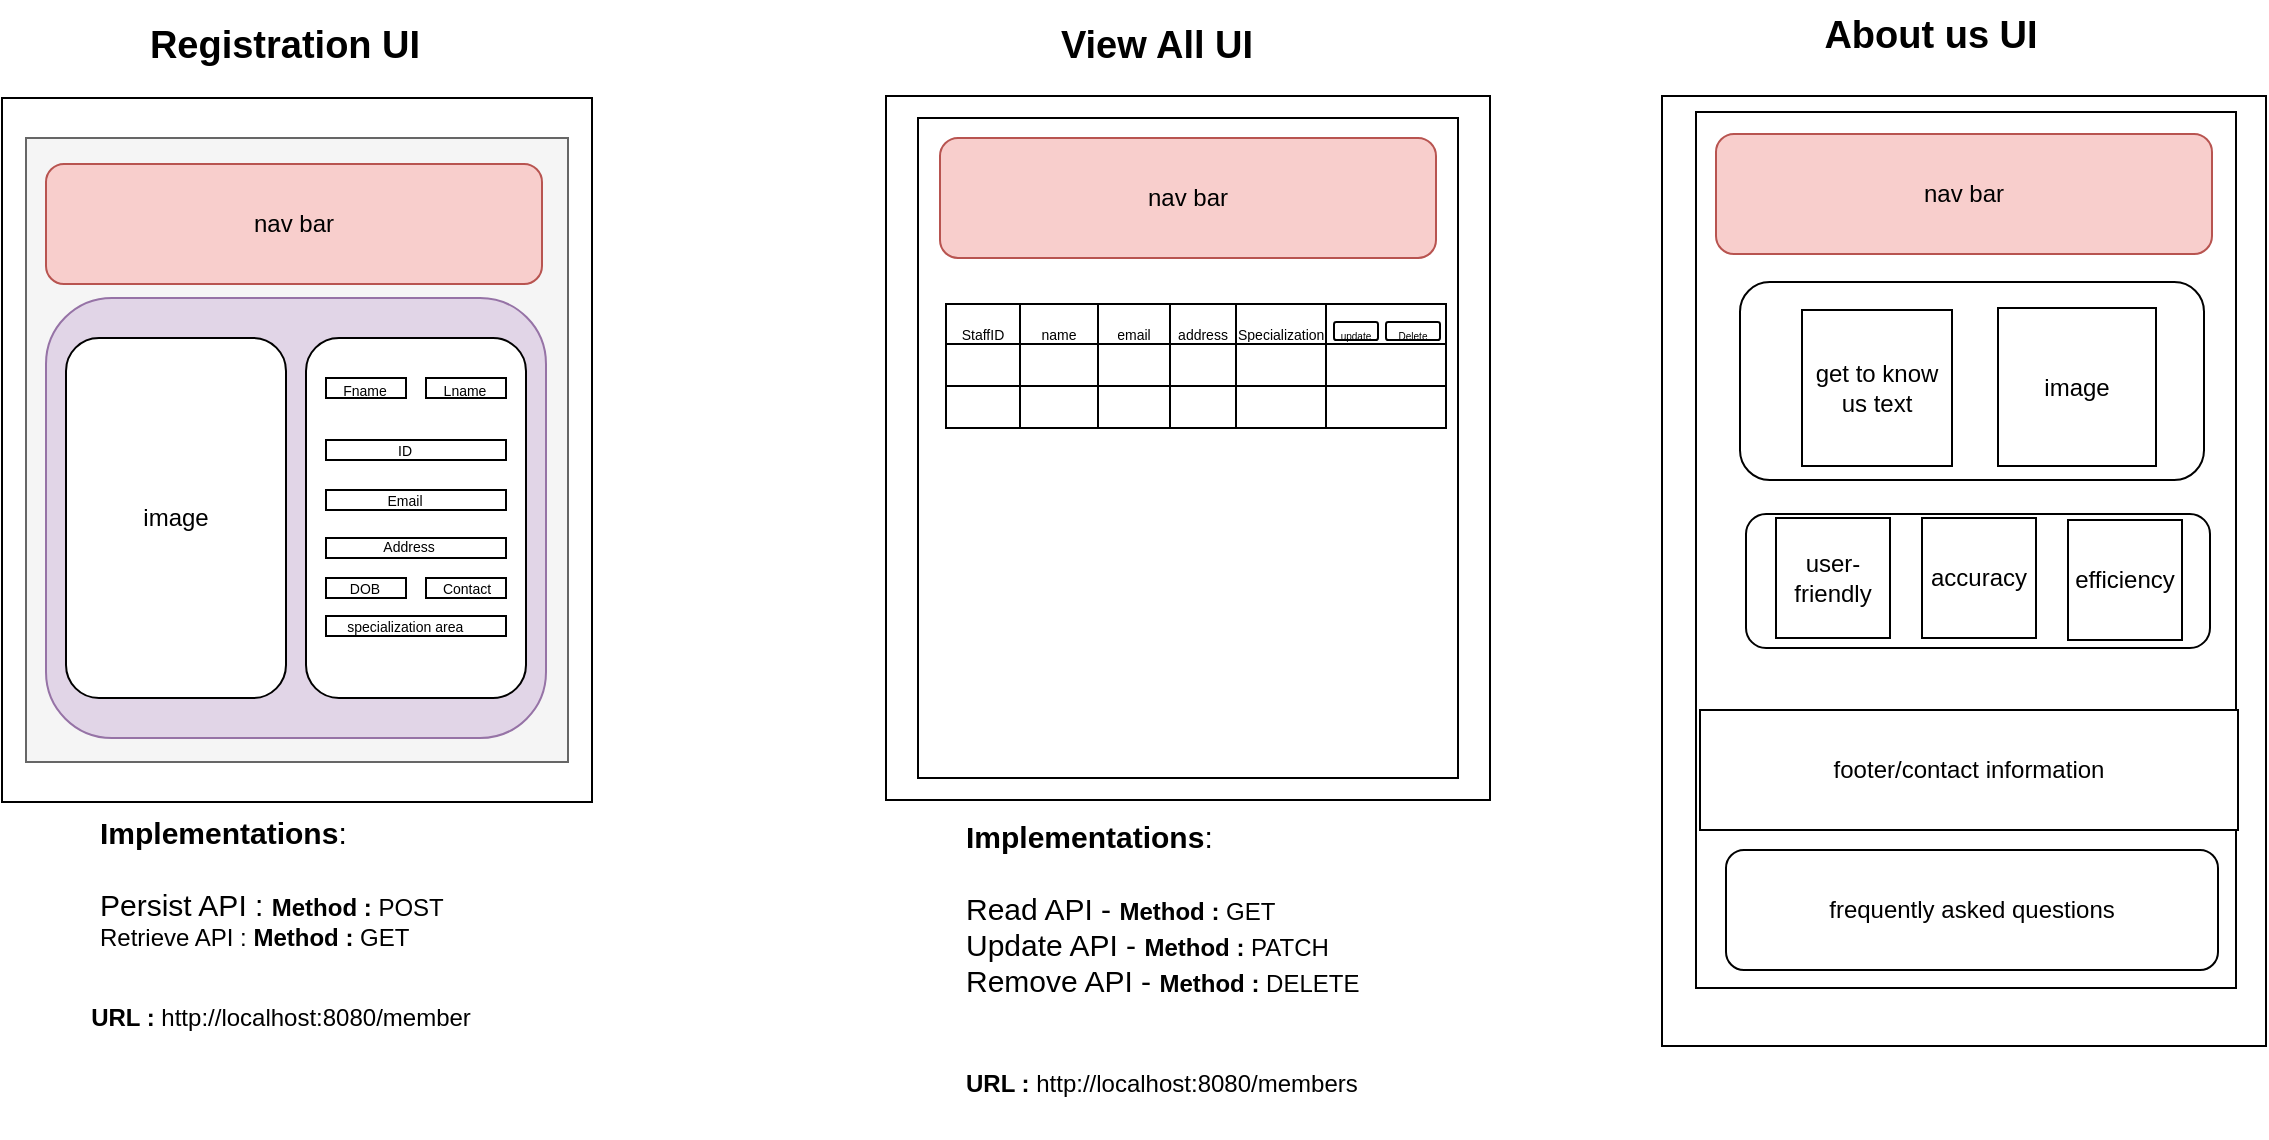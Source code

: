 <mxfile version="24.3.1" type="device" pages="2">
  <diagram name="Frontend" id="FrL2WZIhAZyGRh6hnAoZ">
    <mxGraphModel dx="704" dy="1468" grid="0" gridSize="10" guides="0" tooltips="1" connect="1" arrows="1" fold="1" page="1" pageScale="1" pageWidth="850" pageHeight="1100" math="0" shadow="0">
      <root>
        <mxCell id="0" />
        <mxCell id="1" parent="0" />
        <mxCell id="8v-ClE5Knl3Fp_WVT8D3-2" value="&lt;b&gt;&lt;font style=&quot;font-size: 19px;&quot;&gt;Registration UI&lt;/font&gt;&lt;/b&gt;" style="text;html=1;align=center;verticalAlign=middle;resizable=0;points=[];autosize=1;strokeColor=none;fillColor=none;rounded=0;" parent="1" vertex="1">
          <mxGeometry x="179" y="-616" width="160" height="40" as="geometry" />
        </mxCell>
        <mxCell id="8v-ClE5Knl3Fp_WVT8D3-13" value="" style="rounded=0;whiteSpace=wrap;html=1;" parent="1" vertex="1">
          <mxGeometry x="118" y="-570" width="295" height="352" as="geometry" />
        </mxCell>
        <mxCell id="8v-ClE5Knl3Fp_WVT8D3-15" value="" style="rounded=0;whiteSpace=wrap;html=1;fillColor=#f5f5f5;fontColor=#333333;strokeColor=#666666;" parent="1" vertex="1">
          <mxGeometry x="130" y="-550" width="271" height="312" as="geometry" />
        </mxCell>
        <mxCell id="8v-ClE5Knl3Fp_WVT8D3-16" value="nav bar" style="rounded=1;whiteSpace=wrap;html=1;fillColor=#f8cecc;strokeColor=#b85450;" parent="1" vertex="1">
          <mxGeometry x="140" y="-537" width="248" height="60" as="geometry" />
        </mxCell>
        <mxCell id="8v-ClE5Knl3Fp_WVT8D3-17" value="" style="rounded=1;whiteSpace=wrap;html=1;fillColor=#e1d5e7;strokeColor=#9673a6;" parent="1" vertex="1">
          <mxGeometry x="140" y="-470" width="250" height="220" as="geometry" />
        </mxCell>
        <mxCell id="8v-ClE5Knl3Fp_WVT8D3-18" value="image" style="rounded=1;whiteSpace=wrap;html=1;" parent="1" vertex="1">
          <mxGeometry x="150" y="-450" width="110" height="180" as="geometry" />
        </mxCell>
        <mxCell id="8v-ClE5Knl3Fp_WVT8D3-19" value="" style="rounded=1;whiteSpace=wrap;html=1;" parent="1" vertex="1">
          <mxGeometry x="270" y="-450" width="110" height="180" as="geometry" />
        </mxCell>
        <mxCell id="8v-ClE5Knl3Fp_WVT8D3-20" value="" style="rounded=0;whiteSpace=wrap;html=1;" parent="1" vertex="1">
          <mxGeometry x="280" y="-430" width="40" height="10" as="geometry" />
        </mxCell>
        <mxCell id="8v-ClE5Knl3Fp_WVT8D3-21" value="" style="rounded=0;whiteSpace=wrap;html=1;" parent="1" vertex="1">
          <mxGeometry x="330" y="-430" width="40" height="10" as="geometry" />
        </mxCell>
        <mxCell id="8v-ClE5Knl3Fp_WVT8D3-22" value="" style="rounded=0;whiteSpace=wrap;html=1;" parent="1" vertex="1">
          <mxGeometry x="280" y="-374" width="90" height="10" as="geometry" />
        </mxCell>
        <mxCell id="8v-ClE5Knl3Fp_WVT8D3-24" value="" style="rounded=0;whiteSpace=wrap;html=1;" parent="1" vertex="1">
          <mxGeometry x="280" y="-350" width="90" height="10" as="geometry" />
        </mxCell>
        <mxCell id="8v-ClE5Knl3Fp_WVT8D3-25" value="" style="rounded=0;whiteSpace=wrap;html=1;" parent="1" vertex="1">
          <mxGeometry x="280" y="-330" width="40" height="10" as="geometry" />
        </mxCell>
        <mxCell id="8v-ClE5Knl3Fp_WVT8D3-26" value="" style="rounded=0;whiteSpace=wrap;html=1;" parent="1" vertex="1">
          <mxGeometry x="330" y="-330" width="40" height="10" as="geometry" />
        </mxCell>
        <mxCell id="8v-ClE5Knl3Fp_WVT8D3-27" value="&lt;font style=&quot;font-size: 7px;&quot;&gt;Fname&lt;/font&gt;" style="text;html=1;align=center;verticalAlign=middle;resizable=0;points=[];autosize=1;strokeColor=none;fillColor=none;" parent="1" vertex="1">
          <mxGeometry x="273.5" y="-440" width="50" height="30" as="geometry" />
        </mxCell>
        <mxCell id="8v-ClE5Knl3Fp_WVT8D3-28" value="&lt;font style=&quot;font-size: 7px;&quot;&gt;Lname&lt;/font&gt;" style="text;html=1;align=center;verticalAlign=middle;resizable=0;points=[];autosize=1;strokeColor=none;fillColor=none;" parent="1" vertex="1">
          <mxGeometry x="328.5" y="-440" width="40" height="30" as="geometry" />
        </mxCell>
        <mxCell id="8v-ClE5Knl3Fp_WVT8D3-29" value="&lt;font style=&quot;font-size: 7px;&quot;&gt;Email&lt;/font&gt;" style="text;html=1;align=center;verticalAlign=middle;resizable=0;points=[];autosize=1;strokeColor=none;fillColor=none;" parent="1" vertex="1">
          <mxGeometry x="299" y="-385" width="40" height="30" as="geometry" />
        </mxCell>
        <mxCell id="8v-ClE5Knl3Fp_WVT8D3-32" value="&lt;font style=&quot;font-size: 7px;&quot;&gt;Address&lt;/font&gt;" style="text;html=1;align=center;verticalAlign=middle;resizable=0;points=[];autosize=1;strokeColor=none;fillColor=none;" parent="1" vertex="1">
          <mxGeometry x="296" y="-362" width="50" height="30" as="geometry" />
        </mxCell>
        <mxCell id="8v-ClE5Knl3Fp_WVT8D3-33" value="&lt;font style=&quot;font-size: 7px;&quot;&gt;DOB&lt;/font&gt;" style="text;html=1;align=center;verticalAlign=middle;resizable=0;points=[];autosize=1;strokeColor=none;fillColor=none;" parent="1" vertex="1">
          <mxGeometry x="279" y="-341" width="40" height="30" as="geometry" />
        </mxCell>
        <mxCell id="8v-ClE5Knl3Fp_WVT8D3-34" value="&lt;font style=&quot;font-size: 7px;&quot;&gt;Contact&lt;/font&gt;" style="text;html=1;align=center;verticalAlign=middle;resizable=0;points=[];autosize=1;strokeColor=none;fillColor=none;" parent="1" vertex="1">
          <mxGeometry x="325" y="-341" width="50" height="30" as="geometry" />
        </mxCell>
        <mxCell id="8v-ClE5Knl3Fp_WVT8D3-35" value="" style="rounded=0;whiteSpace=wrap;html=1;" parent="1" vertex="1">
          <mxGeometry x="280" y="-311" width="90" height="10" as="geometry" />
        </mxCell>
        <mxCell id="8v-ClE5Knl3Fp_WVT8D3-36" value="&lt;font style=&quot;font-size: 7px;&quot;&gt;specialization area&amp;nbsp; &amp;nbsp;&amp;nbsp;&lt;/font&gt;" style="text;html=1;align=center;verticalAlign=middle;resizable=0;points=[];autosize=1;strokeColor=none;fillColor=none;" parent="1" vertex="1">
          <mxGeometry x="278" y="-322" width="90" height="30" as="geometry" />
        </mxCell>
        <mxCell id="bdHYUrIuZEVrwVyFrBX1-1" value="&lt;font style=&quot;font-size: 15px;&quot;&gt;&lt;b&gt;Implementations&lt;/b&gt;:&amp;nbsp;&lt;/font&gt;&lt;div&gt;&lt;span style=&quot;font-size: 15px;&quot;&gt;&lt;br&gt;&lt;/span&gt;&lt;div style=&quot;&quot;&gt;&lt;font style=&quot;font-size: 15px;&quot;&gt;Persist API :&amp;nbsp;&lt;/font&gt;&lt;b style=&quot;background-color: initial;&quot;&gt;Method : &lt;/b&gt;&lt;span style=&quot;background-color: initial;&quot;&gt;POST&lt;/span&gt;&lt;/div&gt;&lt;/div&gt;&lt;div style=&quot;&quot;&gt;Retrieve API : &lt;b&gt;Method : &lt;/b&gt;GET&lt;/div&gt;" style="text;html=1;align=left;verticalAlign=middle;resizable=0;points=[];autosize=1;strokeColor=none;fillColor=none;" parent="1" vertex="1">
          <mxGeometry x="165" y="-217" width="190" height="80" as="geometry" />
        </mxCell>
        <mxCell id="bdHYUrIuZEVrwVyFrBX1-2" value="" style="rounded=0;whiteSpace=wrap;html=1;" parent="1" vertex="1">
          <mxGeometry x="280" y="-399" width="90" height="10" as="geometry" />
        </mxCell>
        <mxCell id="bdHYUrIuZEVrwVyFrBX1-3" value="&lt;font style=&quot;font-size: 7px;&quot;&gt;ID&lt;/font&gt;" style="text;html=1;align=center;verticalAlign=middle;resizable=0;points=[];autosize=1;strokeColor=none;fillColor=none;" parent="1" vertex="1">
          <mxGeometry x="304" y="-410" width="30" height="30" as="geometry" />
        </mxCell>
        <mxCell id="bdHYUrIuZEVrwVyFrBX1-4" value="" style="rounded=0;whiteSpace=wrap;html=1;" parent="1" vertex="1">
          <mxGeometry x="560" y="-571" width="302" height="352" as="geometry" />
        </mxCell>
        <mxCell id="bdHYUrIuZEVrwVyFrBX1-5" value="&lt;b&gt;&lt;font style=&quot;font-size: 19px;&quot;&gt;View All UI&lt;/font&gt;&lt;/b&gt;" style="text;html=1;align=center;verticalAlign=middle;resizable=0;points=[];autosize=1;strokeColor=none;fillColor=none;rounded=0;" parent="1" vertex="1">
          <mxGeometry x="635" y="-616" width="120" height="40" as="geometry" />
        </mxCell>
        <mxCell id="bdHYUrIuZEVrwVyFrBX1-8" value="" style="rounded=0;whiteSpace=wrap;html=1;" parent="1" vertex="1">
          <mxGeometry x="576" y="-560" width="270" height="330" as="geometry" />
        </mxCell>
        <mxCell id="bdHYUrIuZEVrwVyFrBX1-6" value="nav bar" style="rounded=1;whiteSpace=wrap;html=1;fillColor=#f8cecc;strokeColor=#b85450;" parent="1" vertex="1">
          <mxGeometry x="587" y="-550" width="248" height="60" as="geometry" />
        </mxCell>
        <mxCell id="bdHYUrIuZEVrwVyFrBX1-26" value="" style="shape=table;startSize=0;container=1;collapsible=0;childLayout=tableLayout;fontSize=16;" parent="1" vertex="1">
          <mxGeometry x="590" y="-467" width="250" height="62" as="geometry" />
        </mxCell>
        <mxCell id="bdHYUrIuZEVrwVyFrBX1-27" value="" style="shape=tableRow;horizontal=0;startSize=0;swimlaneHead=0;swimlaneBody=0;strokeColor=inherit;top=0;left=0;bottom=0;right=0;collapsible=0;dropTarget=0;fillColor=none;points=[[0,0.5],[1,0.5]];portConstraint=eastwest;fontSize=16;" parent="bdHYUrIuZEVrwVyFrBX1-26" vertex="1">
          <mxGeometry width="250" height="20" as="geometry" />
        </mxCell>
        <mxCell id="bdHYUrIuZEVrwVyFrBX1-28" value="&lt;font style=&quot;font-size: 7px;&quot;&gt;StaffID&lt;/font&gt;" style="shape=partialRectangle;html=1;whiteSpace=wrap;connectable=0;strokeColor=inherit;overflow=hidden;fillColor=none;top=0;left=0;bottom=0;right=0;pointerEvents=1;fontSize=16;" parent="bdHYUrIuZEVrwVyFrBX1-27" vertex="1">
          <mxGeometry width="37" height="20" as="geometry">
            <mxRectangle width="37" height="20" as="alternateBounds" />
          </mxGeometry>
        </mxCell>
        <mxCell id="bdHYUrIuZEVrwVyFrBX1-29" value="&lt;font style=&quot;font-size: 7px;&quot;&gt;name&lt;/font&gt;" style="shape=partialRectangle;html=1;whiteSpace=wrap;connectable=0;strokeColor=inherit;overflow=hidden;fillColor=none;top=0;left=0;bottom=0;right=0;pointerEvents=1;fontSize=16;" parent="bdHYUrIuZEVrwVyFrBX1-27" vertex="1">
          <mxGeometry x="37" width="39" height="20" as="geometry">
            <mxRectangle width="39" height="20" as="alternateBounds" />
          </mxGeometry>
        </mxCell>
        <mxCell id="bdHYUrIuZEVrwVyFrBX1-30" value="&lt;font style=&quot;font-size: 7px;&quot;&gt;email&lt;/font&gt;" style="shape=partialRectangle;html=1;whiteSpace=wrap;connectable=0;strokeColor=inherit;overflow=hidden;fillColor=none;top=0;left=0;bottom=0;right=0;pointerEvents=1;fontSize=16;" parent="bdHYUrIuZEVrwVyFrBX1-27" vertex="1">
          <mxGeometry x="76" width="36" height="20" as="geometry">
            <mxRectangle width="36" height="20" as="alternateBounds" />
          </mxGeometry>
        </mxCell>
        <mxCell id="bdHYUrIuZEVrwVyFrBX1-39" value="&lt;font style=&quot;font-size: 7px;&quot;&gt;address&lt;/font&gt;" style="shape=partialRectangle;html=1;whiteSpace=wrap;connectable=0;strokeColor=inherit;overflow=hidden;fillColor=none;top=0;left=0;bottom=0;right=0;pointerEvents=1;fontSize=16;" parent="bdHYUrIuZEVrwVyFrBX1-27" vertex="1">
          <mxGeometry x="112" width="33" height="20" as="geometry">
            <mxRectangle width="33" height="20" as="alternateBounds" />
          </mxGeometry>
        </mxCell>
        <mxCell id="bdHYUrIuZEVrwVyFrBX1-63" value="&lt;font style=&quot;font-size: 7px;&quot;&gt;Specialization area&lt;/font&gt;" style="shape=partialRectangle;html=1;whiteSpace=wrap;connectable=0;strokeColor=inherit;overflow=hidden;fillColor=none;top=0;left=0;bottom=0;right=0;pointerEvents=1;fontSize=16;" parent="bdHYUrIuZEVrwVyFrBX1-27" vertex="1">
          <mxGeometry x="145" width="45" height="20" as="geometry">
            <mxRectangle width="45" height="20" as="alternateBounds" />
          </mxGeometry>
        </mxCell>
        <mxCell id="bdHYUrIuZEVrwVyFrBX1-66" value="" style="shape=partialRectangle;html=1;whiteSpace=wrap;connectable=0;strokeColor=inherit;overflow=hidden;fillColor=none;top=0;left=0;bottom=0;right=0;pointerEvents=1;fontSize=16;" parent="bdHYUrIuZEVrwVyFrBX1-27" vertex="1">
          <mxGeometry x="190" width="60" height="20" as="geometry">
            <mxRectangle width="60" height="20" as="alternateBounds" />
          </mxGeometry>
        </mxCell>
        <mxCell id="bdHYUrIuZEVrwVyFrBX1-31" value="" style="shape=tableRow;horizontal=0;startSize=0;swimlaneHead=0;swimlaneBody=0;strokeColor=inherit;top=0;left=0;bottom=0;right=0;collapsible=0;dropTarget=0;fillColor=none;points=[[0,0.5],[1,0.5]];portConstraint=eastwest;fontSize=16;" parent="bdHYUrIuZEVrwVyFrBX1-26" vertex="1">
          <mxGeometry y="20" width="250" height="21" as="geometry" />
        </mxCell>
        <mxCell id="bdHYUrIuZEVrwVyFrBX1-32" value="" style="shape=partialRectangle;html=1;whiteSpace=wrap;connectable=0;strokeColor=inherit;overflow=hidden;fillColor=none;top=0;left=0;bottom=0;right=0;pointerEvents=1;fontSize=16;" parent="bdHYUrIuZEVrwVyFrBX1-31" vertex="1">
          <mxGeometry width="37" height="21" as="geometry">
            <mxRectangle width="37" height="21" as="alternateBounds" />
          </mxGeometry>
        </mxCell>
        <mxCell id="bdHYUrIuZEVrwVyFrBX1-33" value="" style="shape=partialRectangle;html=1;whiteSpace=wrap;connectable=0;strokeColor=inherit;overflow=hidden;fillColor=none;top=0;left=0;bottom=0;right=0;pointerEvents=1;fontSize=16;" parent="bdHYUrIuZEVrwVyFrBX1-31" vertex="1">
          <mxGeometry x="37" width="39" height="21" as="geometry">
            <mxRectangle width="39" height="21" as="alternateBounds" />
          </mxGeometry>
        </mxCell>
        <mxCell id="bdHYUrIuZEVrwVyFrBX1-34" value="" style="shape=partialRectangle;html=1;whiteSpace=wrap;connectable=0;strokeColor=inherit;overflow=hidden;fillColor=none;top=0;left=0;bottom=0;right=0;pointerEvents=1;fontSize=16;" parent="bdHYUrIuZEVrwVyFrBX1-31" vertex="1">
          <mxGeometry x="76" width="36" height="21" as="geometry">
            <mxRectangle width="36" height="21" as="alternateBounds" />
          </mxGeometry>
        </mxCell>
        <mxCell id="bdHYUrIuZEVrwVyFrBX1-40" style="shape=partialRectangle;html=1;whiteSpace=wrap;connectable=0;strokeColor=inherit;overflow=hidden;fillColor=none;top=0;left=0;bottom=0;right=0;pointerEvents=1;fontSize=16;" parent="bdHYUrIuZEVrwVyFrBX1-31" vertex="1">
          <mxGeometry x="112" width="33" height="21" as="geometry">
            <mxRectangle width="33" height="21" as="alternateBounds" />
          </mxGeometry>
        </mxCell>
        <mxCell id="bdHYUrIuZEVrwVyFrBX1-64" style="shape=partialRectangle;html=1;whiteSpace=wrap;connectable=0;strokeColor=inherit;overflow=hidden;fillColor=none;top=0;left=0;bottom=0;right=0;pointerEvents=1;fontSize=16;" parent="bdHYUrIuZEVrwVyFrBX1-31" vertex="1">
          <mxGeometry x="145" width="45" height="21" as="geometry">
            <mxRectangle width="45" height="21" as="alternateBounds" />
          </mxGeometry>
        </mxCell>
        <mxCell id="bdHYUrIuZEVrwVyFrBX1-67" style="shape=partialRectangle;html=1;whiteSpace=wrap;connectable=0;strokeColor=inherit;overflow=hidden;fillColor=none;top=0;left=0;bottom=0;right=0;pointerEvents=1;fontSize=16;" parent="bdHYUrIuZEVrwVyFrBX1-31" vertex="1">
          <mxGeometry x="190" width="60" height="21" as="geometry">
            <mxRectangle width="60" height="21" as="alternateBounds" />
          </mxGeometry>
        </mxCell>
        <mxCell id="bdHYUrIuZEVrwVyFrBX1-35" value="" style="shape=tableRow;horizontal=0;startSize=0;swimlaneHead=0;swimlaneBody=0;strokeColor=inherit;top=0;left=0;bottom=0;right=0;collapsible=0;dropTarget=0;fillColor=none;points=[[0,0.5],[1,0.5]];portConstraint=eastwest;fontSize=16;" parent="bdHYUrIuZEVrwVyFrBX1-26" vertex="1">
          <mxGeometry y="41" width="250" height="21" as="geometry" />
        </mxCell>
        <mxCell id="bdHYUrIuZEVrwVyFrBX1-36" value="" style="shape=partialRectangle;html=1;whiteSpace=wrap;connectable=0;strokeColor=inherit;overflow=hidden;fillColor=none;top=0;left=0;bottom=0;right=0;pointerEvents=1;fontSize=16;" parent="bdHYUrIuZEVrwVyFrBX1-35" vertex="1">
          <mxGeometry width="37" height="21" as="geometry">
            <mxRectangle width="37" height="21" as="alternateBounds" />
          </mxGeometry>
        </mxCell>
        <mxCell id="bdHYUrIuZEVrwVyFrBX1-37" value="" style="shape=partialRectangle;html=1;whiteSpace=wrap;connectable=0;strokeColor=inherit;overflow=hidden;fillColor=none;top=0;left=0;bottom=0;right=0;pointerEvents=1;fontSize=16;" parent="bdHYUrIuZEVrwVyFrBX1-35" vertex="1">
          <mxGeometry x="37" width="39" height="21" as="geometry">
            <mxRectangle width="39" height="21" as="alternateBounds" />
          </mxGeometry>
        </mxCell>
        <mxCell id="bdHYUrIuZEVrwVyFrBX1-38" value="" style="shape=partialRectangle;html=1;whiteSpace=wrap;connectable=0;strokeColor=inherit;overflow=hidden;fillColor=none;top=0;left=0;bottom=0;right=0;pointerEvents=1;fontSize=16;" parent="bdHYUrIuZEVrwVyFrBX1-35" vertex="1">
          <mxGeometry x="76" width="36" height="21" as="geometry">
            <mxRectangle width="36" height="21" as="alternateBounds" />
          </mxGeometry>
        </mxCell>
        <mxCell id="bdHYUrIuZEVrwVyFrBX1-41" style="shape=partialRectangle;html=1;whiteSpace=wrap;connectable=0;strokeColor=inherit;overflow=hidden;fillColor=none;top=0;left=0;bottom=0;right=0;pointerEvents=1;fontSize=16;" parent="bdHYUrIuZEVrwVyFrBX1-35" vertex="1">
          <mxGeometry x="112" width="33" height="21" as="geometry">
            <mxRectangle width="33" height="21" as="alternateBounds" />
          </mxGeometry>
        </mxCell>
        <mxCell id="bdHYUrIuZEVrwVyFrBX1-65" style="shape=partialRectangle;html=1;whiteSpace=wrap;connectable=0;strokeColor=inherit;overflow=hidden;fillColor=none;top=0;left=0;bottom=0;right=0;pointerEvents=1;fontSize=16;" parent="bdHYUrIuZEVrwVyFrBX1-35" vertex="1">
          <mxGeometry x="145" width="45" height="21" as="geometry">
            <mxRectangle width="45" height="21" as="alternateBounds" />
          </mxGeometry>
        </mxCell>
        <mxCell id="bdHYUrIuZEVrwVyFrBX1-68" style="shape=partialRectangle;html=1;whiteSpace=wrap;connectable=0;strokeColor=inherit;overflow=hidden;fillColor=none;top=0;left=0;bottom=0;right=0;pointerEvents=1;fontSize=16;" parent="bdHYUrIuZEVrwVyFrBX1-35" vertex="1">
          <mxGeometry x="190" width="60" height="21" as="geometry">
            <mxRectangle width="60" height="21" as="alternateBounds" />
          </mxGeometry>
        </mxCell>
        <mxCell id="bdHYUrIuZEVrwVyFrBX1-71" value="&lt;font style=&quot;font-size: 5px;&quot;&gt;update&lt;/font&gt;" style="rounded=1;whiteSpace=wrap;html=1;arcSize=13;" parent="1" vertex="1">
          <mxGeometry x="784" y="-458" width="22" height="9" as="geometry" />
        </mxCell>
        <mxCell id="bdHYUrIuZEVrwVyFrBX1-73" value="&lt;font style=&quot;font-size: 5px;&quot;&gt;Delete&lt;/font&gt;" style="rounded=1;whiteSpace=wrap;html=1;arcSize=13;" parent="1" vertex="1">
          <mxGeometry x="810" y="-458" width="27" height="9" as="geometry" />
        </mxCell>
        <mxCell id="jE6957u_hkNgYwTsnQvW-2" value="&lt;font style=&quot;font-size: 15px;&quot;&gt;&lt;b&gt;Implementations&lt;/b&gt;:&lt;/font&gt;&lt;div&gt;&lt;span style=&quot;font-size: 15px;&quot;&gt;&lt;br&gt;&lt;/span&gt;&lt;div&gt;&lt;font style=&quot;font-size: 15px;&quot;&gt;Read API -&amp;nbsp;&lt;/font&gt;&lt;b style=&quot;background-color: initial;&quot;&gt;Method :&amp;nbsp;&lt;/b&gt;&lt;span style=&quot;background-color: initial;&quot;&gt;GET&lt;/span&gt;&lt;/div&gt;&lt;div&gt;&lt;div&gt;&lt;font style=&quot;font-size: 15px;&quot;&gt;Update API -&amp;nbsp;&lt;/font&gt;&lt;b style=&quot;background-color: initial;&quot;&gt;Method : &lt;/b&gt;&lt;span style=&quot;background-color: initial;&quot;&gt;PATCH&lt;/span&gt;&lt;/div&gt;&lt;div&gt;&lt;font style=&quot;font-size: 15px;&quot;&gt;Remove API -&amp;nbsp;&lt;/font&gt;&lt;b style=&quot;background-color: initial;&quot;&gt;Method : &lt;/b&gt;&lt;span style=&quot;background-color: initial;&quot;&gt;DELETE&lt;/span&gt;&lt;/div&gt;&lt;/div&gt;&lt;/div&gt;" style="text;html=1;align=left;verticalAlign=middle;resizable=0;points=[];autosize=1;strokeColor=none;fillColor=none;" parent="1" vertex="1">
          <mxGeometry x="598" y="-216" width="215" height="102" as="geometry" />
        </mxCell>
        <mxCell id="jE6957u_hkNgYwTsnQvW-3" value="&lt;b&gt;URL : &lt;/b&gt;http://localhost:8080/member&lt;div&gt;&lt;br&gt;&lt;/div&gt;" style="text;html=1;align=center;verticalAlign=middle;resizable=0;points=[];autosize=1;strokeColor=none;fillColor=none;" parent="1" vertex="1">
          <mxGeometry x="153" y="-124" width="208" height="41" as="geometry" />
        </mxCell>
        <mxCell id="jE6957u_hkNgYwTsnQvW-5" value="&lt;b&gt;URL : &lt;/b&gt;http://localhost:8080/members&lt;div&gt;&lt;br&gt;&lt;/div&gt;" style="text;html=1;align=left;verticalAlign=middle;resizable=0;points=[];autosize=1;strokeColor=none;fillColor=none;" parent="1" vertex="1">
          <mxGeometry x="598" y="-91" width="214" height="41" as="geometry" />
        </mxCell>
        <mxCell id="JBYWdAEPongbz9eL50o6-1" value="" style="rounded=0;whiteSpace=wrap;html=1;" vertex="1" parent="1">
          <mxGeometry x="948" y="-571" width="302" height="475" as="geometry" />
        </mxCell>
        <mxCell id="JBYWdAEPongbz9eL50o6-2" value="&lt;b&gt;&lt;font style=&quot;font-size: 19px;&quot;&gt;About us UI&lt;/font&gt;&lt;/b&gt;" style="text;html=1;align=center;verticalAlign=middle;resizable=0;points=[];autosize=1;strokeColor=none;fillColor=none;rounded=0;" vertex="1" parent="1">
          <mxGeometry x="1019" y="-619" width="125" height="35" as="geometry" />
        </mxCell>
        <mxCell id="JBYWdAEPongbz9eL50o6-3" value="" style="rounded=0;whiteSpace=wrap;html=1;" vertex="1" parent="1">
          <mxGeometry x="965" y="-563" width="270" height="438" as="geometry" />
        </mxCell>
        <mxCell id="JBYWdAEPongbz9eL50o6-4" value="nav bar" style="rounded=1;whiteSpace=wrap;html=1;fillColor=#f8cecc;strokeColor=#b85450;" vertex="1" parent="1">
          <mxGeometry x="975" y="-552" width="248" height="60" as="geometry" />
        </mxCell>
        <mxCell id="JBYWdAEPongbz9eL50o6-5" value="" style="rounded=1;whiteSpace=wrap;html=1;" vertex="1" parent="1">
          <mxGeometry x="987" y="-478" width="232" height="99" as="geometry" />
        </mxCell>
        <mxCell id="JBYWdAEPongbz9eL50o6-6" value="image" style="whiteSpace=wrap;html=1;aspect=fixed;" vertex="1" parent="1">
          <mxGeometry x="1116" y="-465" width="79" height="79" as="geometry" />
        </mxCell>
        <mxCell id="JBYWdAEPongbz9eL50o6-7" value="get to know us text" style="rounded=0;whiteSpace=wrap;html=1;" vertex="1" parent="1">
          <mxGeometry x="1018" y="-464" width="75" height="78" as="geometry" />
        </mxCell>
        <mxCell id="JBYWdAEPongbz9eL50o6-8" value="" style="rounded=1;whiteSpace=wrap;html=1;" vertex="1" parent="1">
          <mxGeometry x="990" y="-362" width="232" height="67" as="geometry" />
        </mxCell>
        <mxCell id="JBYWdAEPongbz9eL50o6-9" value="user-friendly" style="rounded=0;whiteSpace=wrap;html=1;" vertex="1" parent="1">
          <mxGeometry x="1005" y="-360" width="57" height="60" as="geometry" />
        </mxCell>
        <mxCell id="JBYWdAEPongbz9eL50o6-10" value="accuracy" style="rounded=0;whiteSpace=wrap;html=1;" vertex="1" parent="1">
          <mxGeometry x="1078" y="-360" width="57" height="60" as="geometry" />
        </mxCell>
        <mxCell id="JBYWdAEPongbz9eL50o6-11" value="efficiency" style="rounded=0;whiteSpace=wrap;html=1;" vertex="1" parent="1">
          <mxGeometry x="1151" y="-359" width="57" height="60" as="geometry" />
        </mxCell>
        <mxCell id="JBYWdAEPongbz9eL50o6-12" value="footer/contact information" style="rounded=0;whiteSpace=wrap;html=1;" vertex="1" parent="1">
          <mxGeometry x="967" y="-264" width="269" height="60" as="geometry" />
        </mxCell>
        <mxCell id="JBYWdAEPongbz9eL50o6-13" value="frequently asked questions" style="rounded=1;whiteSpace=wrap;html=1;" vertex="1" parent="1">
          <mxGeometry x="980" y="-194" width="246" height="60" as="geometry" />
        </mxCell>
      </root>
    </mxGraphModel>
  </diagram>
  <diagram id="uINkNZb67Gpgc2jXr5i7" name="Backend">
    <mxGraphModel dx="-198" dy="1441" grid="0" gridSize="10" guides="1" tooltips="1" connect="1" arrows="1" fold="1" page="1" pageScale="1" pageWidth="850" pageHeight="1100" math="0" shadow="0">
      <root>
        <mxCell id="0" />
        <mxCell id="1" parent="0" />
        <mxCell id="i0jXEA7gOpRKXThA-RoX-2" style="edgeStyle=orthogonalEdgeStyle;rounded=0;orthogonalLoop=1;jettySize=auto;html=1;" parent="1" source="Cn4B5x73E-wF9ORiviwd-1" target="Cn4B5x73E-wF9ORiviwd-4" edge="1">
          <mxGeometry relative="1" as="geometry" />
        </mxCell>
        <mxCell id="Cn4B5x73E-wF9ORiviwd-1" value="StaffController" style="swimlane;fontStyle=0;childLayout=stackLayout;horizontal=1;startSize=26;fillColor=none;horizontalStack=0;resizeParent=1;resizeParentMax=0;resizeLast=0;collapsible=1;marginBottom=0;whiteSpace=wrap;html=1;" parent="1" vertex="1">
          <mxGeometry x="1180" y="-510" width="268" height="110" as="geometry" />
        </mxCell>
        <mxCell id="Cn4B5x73E-wF9ORiviwd-2" value="retrieve() : ArrayList&amp;lt;StaffMember&amp;gt;&lt;div&gt;category() : ArrayList&amp;lt;String&amp;gt;&lt;br&gt;&lt;div&gt;update(String id) : void&lt;/div&gt;&lt;div&gt;remove(String id) : void&lt;/div&gt;&lt;div&gt;persist(StaffMember member):StaffMember&lt;br&gt;&lt;/div&gt;&lt;div&gt;&lt;br&gt;&lt;div&gt;&lt;br&gt;&lt;/div&gt;&lt;/div&gt;&lt;/div&gt;" style="text;strokeColor=none;fillColor=none;align=left;verticalAlign=top;spacingLeft=4;spacingRight=4;overflow=hidden;rotatable=0;points=[[0,0.5],[1,0.5]];portConstraint=eastwest;whiteSpace=wrap;html=1;" parent="Cn4B5x73E-wF9ORiviwd-1" vertex="1">
          <mxGeometry y="26" width="268" height="84" as="geometry" />
        </mxCell>
        <mxCell id="Cn4B5x73E-wF9ORiviwd-3" value="«interface»&lt;br&gt;&lt;b&gt;StaffService&lt;/b&gt;" style="swimlane;fontStyle=0;childLayout=stackLayout;horizontal=1;startSize=28;fillColor=none;horizontalStack=0;resizeParent=1;resizeParentMax=0;resizeLast=0;collapsible=1;marginBottom=0;whiteSpace=wrap;html=1;" parent="1" vertex="1">
          <mxGeometry x="1485" y="-790" width="315" height="117" as="geometry" />
        </mxCell>
        <mxCell id="Cn4B5x73E-wF9ORiviwd-4" value="retrive() : ArrayList&amp;lt;StaffMember&amp;gt;&lt;div&gt;retriveCategoryList() : ArrayList&amp;lt;String&amp;gt;&lt;br&gt;&lt;div&gt;update(String id) : void&lt;/div&gt;&lt;div&gt;removie(String id) : void&lt;/div&gt;&lt;div&gt;persist(StaffMember member):StaffMember&lt;/div&gt;&lt;/div&gt;" style="text;strokeColor=none;fillColor=none;align=left;verticalAlign=top;spacingLeft=4;spacingRight=4;overflow=hidden;rotatable=0;points=[[0,0.5],[1,0.5]];portConstraint=eastwest;whiteSpace=wrap;html=1;" parent="Cn4B5x73E-wF9ORiviwd-3" vertex="1">
          <mxGeometry y="28" width="315" height="89" as="geometry" />
        </mxCell>
        <mxCell id="i0jXEA7gOpRKXThA-RoX-6" style="edgeStyle=orthogonalEdgeStyle;rounded=0;orthogonalLoop=1;jettySize=auto;html=1;" parent="1" source="Cn4B5x73E-wF9ORiviwd-5" target="Cn4B5x73E-wF9ORiviwd-10" edge="1">
          <mxGeometry relative="1" as="geometry" />
        </mxCell>
        <mxCell id="Cn4B5x73E-wF9ORiviwd-5" value="&lt;p style=&quot;margin:0px;margin-top:4px;text-align:center;&quot;&gt;&lt;br&gt;&lt;b&gt;StaffMemberImpl&lt;/b&gt;&lt;/p&gt;" style="verticalAlign=top;align=left;overflow=fill;html=1;whiteSpace=wrap;" parent="1" vertex="1">
          <mxGeometry x="1572.5" y="-492.5" width="140" height="60" as="geometry" />
        </mxCell>
        <mxCell id="Cn4B5x73E-wF9ORiviwd-6" value="StaffMember" style="swimlane;fontStyle=1;align=center;verticalAlign=top;childLayout=stackLayout;horizontal=1;startSize=26;horizontalStack=0;resizeParent=1;resizeParentMax=0;resizeLast=0;collapsible=1;marginBottom=0;whiteSpace=wrap;html=1;" parent="1" vertex="1">
          <mxGeometry x="920" y="-522" width="160" height="135" as="geometry" />
        </mxCell>
        <mxCell id="Cn4B5x73E-wF9ORiviwd-7" value="&lt;div&gt;NIC : String&lt;/div&gt;FirstName : String&lt;div&gt;lastName : String&lt;/div&gt;&lt;div&gt;email:String&lt;/div&gt;&lt;div&gt;dOB : date&lt;/div&gt;&lt;div&gt;Contact : Long&lt;/div&gt;&lt;div&gt;specialization : String&lt;/div&gt;&lt;div&gt;&lt;br&gt;&lt;/div&gt;" style="text;strokeColor=none;fillColor=none;align=left;verticalAlign=top;spacingLeft=4;spacingRight=4;overflow=hidden;rotatable=0;points=[[0,0.5],[1,0.5]];portConstraint=eastwest;whiteSpace=wrap;html=1;" parent="Cn4B5x73E-wF9ORiviwd-6" vertex="1">
          <mxGeometry y="26" width="160" height="109" as="geometry" />
        </mxCell>
        <mxCell id="Cn4B5x73E-wF9ORiviwd-8" value="StaffMemberEntity" style="swimlane;fontStyle=1;align=center;verticalAlign=top;childLayout=stackLayout;horizontal=1;startSize=26;horizontalStack=0;resizeParent=1;resizeParentMax=0;resizeLast=0;collapsible=1;marginBottom=0;whiteSpace=wrap;html=1;" parent="1" vertex="1">
          <mxGeometry x="1920" y="-565" width="160" height="150" as="geometry" />
        </mxCell>
        <mxCell id="Cn4B5x73E-wF9ORiviwd-9" value="&lt;div&gt;staffId:String&lt;/div&gt;&lt;div&gt;NIC : String&lt;/div&gt;FirstName : String&lt;div&gt;lastName : String&lt;/div&gt;&lt;div&gt;email:String&lt;/div&gt;&lt;div&gt;dOB : date&lt;/div&gt;&lt;div&gt;Contact : Long&lt;/div&gt;&lt;div&gt;specialization : String&lt;/div&gt;&lt;div&gt;&lt;br&gt;&lt;/div&gt;" style="text;strokeColor=none;fillColor=none;align=left;verticalAlign=top;spacingLeft=4;spacingRight=4;overflow=hidden;rotatable=0;points=[[0,0.5],[1,0.5]];portConstraint=eastwest;whiteSpace=wrap;html=1;" parent="Cn4B5x73E-wF9ORiviwd-8" vertex="1">
          <mxGeometry y="26" width="160" height="124" as="geometry" />
        </mxCell>
        <mxCell id="Cn4B5x73E-wF9ORiviwd-10" value="«interface»&lt;br&gt;&lt;b&gt;StudentRepository&lt;/b&gt;" style="html=1;whiteSpace=wrap;" parent="1" vertex="1">
          <mxGeometry x="1572.5" y="-320" width="138" height="50" as="geometry" />
        </mxCell>
        <mxCell id="Cn4B5x73E-wF9ORiviwd-11" value="«interface»&lt;br&gt;&lt;b&gt;CrudRepository&lt;/b&gt;" style="html=1;whiteSpace=wrap;" parent="1" vertex="1">
          <mxGeometry x="1870" y="-320" width="138" height="50" as="geometry" />
        </mxCell>
        <mxCell id="Cn4B5x73E-wF9ORiviwd-12" value="" style="endArrow=block;dashed=1;endFill=0;endSize=12;html=1;rounded=0;" parent="1" source="Cn4B5x73E-wF9ORiviwd-5" target="Cn4B5x73E-wF9ORiviwd-4" edge="1">
          <mxGeometry width="160" relative="1" as="geometry">
            <mxPoint x="1455" y="-594" as="sourcePoint" />
            <mxPoint x="1615" y="-594" as="targetPoint" />
          </mxGeometry>
        </mxCell>
        <mxCell id="i0jXEA7gOpRKXThA-RoX-5" style="edgeStyle=orthogonalEdgeStyle;rounded=0;orthogonalLoop=1;jettySize=auto;html=1;" parent="1" source="Cn4B5x73E-wF9ORiviwd-2" target="Cn4B5x73E-wF9ORiviwd-7" edge="1">
          <mxGeometry relative="1" as="geometry" />
        </mxCell>
        <mxCell id="i0jXEA7gOpRKXThA-RoX-7" value="" style="endArrow=block;dashed=1;endFill=0;endSize=12;html=1;rounded=0;" parent="1" source="Cn4B5x73E-wF9ORiviwd-10" target="Cn4B5x73E-wF9ORiviwd-11" edge="1">
          <mxGeometry width="160" relative="1" as="geometry">
            <mxPoint x="1780.5" y="-223" as="sourcePoint" />
            <mxPoint x="1780.5" y="-400" as="targetPoint" />
          </mxGeometry>
        </mxCell>
        <mxCell id="i0jXEA7gOpRKXThA-RoX-8" style="edgeStyle=orthogonalEdgeStyle;rounded=0;orthogonalLoop=1;jettySize=auto;html=1;entryX=-0.01;entryY=0.61;entryDx=0;entryDy=0;entryPerimeter=0;" parent="1" source="Cn4B5x73E-wF9ORiviwd-5" target="Cn4B5x73E-wF9ORiviwd-9" edge="1">
          <mxGeometry relative="1" as="geometry" />
        </mxCell>
        <mxCell id="i0jXEA7gOpRKXThA-RoX-9" value="" style="shape=image;html=1;verticalAlign=top;verticalLabelPosition=bottom;labelBackgroundColor=#ffffff;imageAspect=0;aspect=fixed;image=https://cdn0.iconfinder.com/data/icons/evericons-24px-vol-2/24/database-128.png" parent="1" vertex="1">
          <mxGeometry x="2392" y="-650" width="128" height="128" as="geometry" />
        </mxCell>
        <mxCell id="i0jXEA7gOpRKXThA-RoX-10" value="&lt;b style=&quot;font-size: 18px;&quot;&gt;MySQL&lt;/b&gt;" style="text;html=1;align=center;verticalAlign=middle;resizable=0;points=[];autosize=1;strokeColor=none;fillColor=none;fontSize=18;" parent="1" vertex="1">
          <mxGeometry x="2411" y="-690" width="90" height="40" as="geometry" />
        </mxCell>
        <mxCell id="i0jXEA7gOpRKXThA-RoX-12" value="" style="endArrow=none;html=1;rounded=0;exitX=0.75;exitY=0;exitDx=0;exitDy=0;" parent="1" source="Cn4B5x73E-wF9ORiviwd-5" target="i0jXEA7gOpRKXThA-RoX-9" edge="1">
          <mxGeometry relative="1" as="geometry">
            <mxPoint x="1720" y="-381.08" as="sourcePoint" />
            <mxPoint x="2462.5" y="-440.001" as="targetPoint" />
            <Array as="points">
              <mxPoint x="1680" y="-580" />
            </Array>
          </mxGeometry>
        </mxCell>
        <mxCell id="dgoSSSWCniESzEbKTGkq-1" value="&lt;div style=&quot;text-align: justify;&quot;&gt;&lt;font style=&quot;background-color: initial; font-size: 15px;&quot;&gt;&lt;b&gt;Dependencies :&lt;/b&gt;&lt;/font&gt;&lt;/div&gt;&lt;div style=&quot;text-align: justify;&quot;&gt;&lt;font style=&quot;background-color: initial; font-size: 15px;&quot;&gt;&lt;b&gt;&lt;br&gt;&lt;/b&gt;&lt;/font&gt;&lt;/div&gt;&lt;div style=&quot;text-align: justify;&quot;&gt;&lt;span style=&quot;background-color: initial; font-size: 15px;&quot;&gt;Project lombok&lt;/span&gt;&lt;/div&gt;&lt;div&gt;&lt;div style=&quot;text-align: justify;&quot;&gt;&lt;span style=&quot;font-size: 15px;&quot;&gt;springboot-stater-web&lt;/span&gt;&lt;/div&gt;&lt;/div&gt;&lt;div style=&quot;text-align: justify;&quot;&gt;&lt;span style=&quot;font-size: 15px;&quot;&gt;springboot-stater-parent&lt;/span&gt;&lt;/div&gt;&lt;div style=&quot;text-align: justify;&quot;&gt;&lt;span style=&quot;font-size: 15px;&quot;&gt;springboot-stater-data-jpa&lt;/span&gt;&lt;/div&gt;&lt;div style=&quot;text-align: justify;&quot;&gt;&lt;span style=&quot;font-size: 15px;&quot;&gt;mysql conncter-j&lt;/span&gt;&lt;/div&gt;" style="text;html=1;align=right;verticalAlign=middle;resizable=0;points=[];autosize=1;strokeColor=none;fillColor=none;" vertex="1" parent="1">
          <mxGeometry x="1351" y="-201" width="200" height="140" as="geometry" />
        </mxCell>
        <mxCell id="dgoSSSWCniESzEbKTGkq-5" value="&lt;b&gt;URL : &lt;/b&gt;http://localhost:8080/member&lt;div&gt;&lt;b&gt;METHOD : &lt;/b&gt;POST&lt;/div&gt;&lt;div&gt;&lt;b&gt;Purpose :&amp;nbsp;&lt;/b&gt;To add a new staff member&lt;/div&gt;" style="shape=note2;boundedLbl=1;whiteSpace=wrap;html=1;size=4;verticalAlign=top;align=left;" vertex="1" parent="1">
          <mxGeometry x="1010" y="-280" width="210" height="60" as="geometry" />
        </mxCell>
        <mxCell id="dgoSSSWCniESzEbKTGkq-10" value="&lt;b&gt;URL : &lt;/b&gt;http://localhost:8080/member&lt;div&gt;&lt;b&gt;METHOD : &lt;/b&gt;GET&lt;/div&gt;&lt;div&gt;&lt;b&gt;Purpose :&amp;nbsp;&lt;/b&gt;To remove a staff member&lt;/div&gt;" style="shape=note2;boundedLbl=1;whiteSpace=wrap;html=1;size=4;verticalAlign=top;align=left;" vertex="1" parent="1">
          <mxGeometry x="1280" y="-325" width="210" height="60" as="geometry" />
        </mxCell>
        <mxCell id="dgoSSSWCniESzEbKTGkq-12" value="" style="html=1;labelBackgroundColor=#ffffff;startArrow=none;startFill=0;startSize=6;endArrow=classic;endFill=1;endSize=6;jettySize=auto;orthogonalLoop=1;strokeWidth=1;dashed=1;fontSize=14;rounded=0;entryX=0.075;entryY=0.881;entryDx=0;entryDy=0;entryPerimeter=0;" edge="1" parent="1" source="dgoSSSWCniESzEbKTGkq-5" target="Cn4B5x73E-wF9ORiviwd-2">
          <mxGeometry width="60" height="60" relative="1" as="geometry">
            <mxPoint x="1290" y="-320" as="sourcePoint" />
            <mxPoint x="1350" y="-380" as="targetPoint" />
          </mxGeometry>
        </mxCell>
        <mxCell id="dgoSSSWCniESzEbKTGkq-13" value="" style="html=1;labelBackgroundColor=#ffffff;startArrow=none;startFill=0;startSize=6;endArrow=classic;endFill=1;endSize=6;jettySize=auto;orthogonalLoop=1;strokeWidth=1;dashed=1;fontSize=14;rounded=0;entryX=0.485;entryY=0.643;entryDx=0;entryDy=0;entryPerimeter=0;edgeStyle=orthogonalEdgeStyle;" edge="1" parent="1" source="dgoSSSWCniESzEbKTGkq-10" target="Cn4B5x73E-wF9ORiviwd-2">
          <mxGeometry width="60" height="60" relative="1" as="geometry">
            <mxPoint x="1206.04" y="-270" as="sourcePoint" />
            <mxPoint x="1275.04" y="-400" as="targetPoint" />
          </mxGeometry>
        </mxCell>
        <mxCell id="dgoSSSWCniESzEbKTGkq-14" value="&lt;b&gt;URL : &lt;/b&gt;http://localhost:8080/member&lt;div&gt;&lt;b&gt;METHOD : &lt;/b&gt;PATCH&lt;/div&gt;&lt;div&gt;&lt;b&gt;Purpose :&amp;nbsp;&lt;/b&gt;To update a staff member&lt;/div&gt;" style="shape=note2;boundedLbl=1;whiteSpace=wrap;html=1;size=4;verticalAlign=top;align=left;" vertex="1" parent="1">
          <mxGeometry x="1390" y="-616" width="210" height="60" as="geometry" />
        </mxCell>
        <mxCell id="dgoSSSWCniESzEbKTGkq-15" value="" style="html=1;labelBackgroundColor=#ffffff;startArrow=none;startFill=0;startSize=6;endArrow=classic;endFill=1;endSize=6;jettySize=auto;orthogonalLoop=1;strokeWidth=1;dashed=1;fontSize=14;rounded=0;entryX=0.485;entryY=0.524;entryDx=0;entryDy=0;entryPerimeter=0;edgeStyle=orthogonalEdgeStyle;" edge="1" parent="1" source="dgoSSSWCniESzEbKTGkq-14" target="Cn4B5x73E-wF9ORiviwd-2">
          <mxGeometry width="60" height="60" relative="1" as="geometry">
            <mxPoint x="1310" y="-490" as="sourcePoint" />
            <mxPoint x="1370" y="-550" as="targetPoint" />
          </mxGeometry>
        </mxCell>
        <mxCell id="dgoSSSWCniESzEbKTGkq-16" value="&lt;b&gt;URL : &lt;/b&gt;http://localhost:8080/member&lt;div&gt;&lt;b&gt;METHOD : &lt;/b&gt;GET&lt;/div&gt;&lt;div&gt;&lt;b&gt;Purpose :&amp;nbsp;&lt;/b&gt;To load specialization list&lt;/div&gt;" style="shape=note2;boundedLbl=1;whiteSpace=wrap;html=1;size=4;verticalAlign=top;align=left;" vertex="1" parent="1">
          <mxGeometry x="1050" y="-650" width="210" height="60" as="geometry" />
        </mxCell>
        <mxCell id="dgoSSSWCniESzEbKTGkq-18" value="" style="html=1;labelBackgroundColor=#ffffff;startArrow=none;startFill=0;startSize=6;endArrow=classic;endFill=1;endSize=6;jettySize=auto;orthogonalLoop=1;strokeWidth=1;dashed=1;fontSize=14;rounded=0;entryX=0.022;entryY=0.321;entryDx=0;entryDy=0;entryPerimeter=0;edgeStyle=orthogonalEdgeStyle;" edge="1" parent="1" source="dgoSSSWCniESzEbKTGkq-16" target="Cn4B5x73E-wF9ORiviwd-2">
          <mxGeometry width="60" height="60" relative="1" as="geometry">
            <mxPoint x="1125" y="-507" as="sourcePoint" />
            <mxPoint x="1185" y="-567" as="targetPoint" />
          </mxGeometry>
        </mxCell>
        <mxCell id="dgoSSSWCniESzEbKTGkq-19" value="&lt;b&gt;URL : &lt;/b&gt;http://localhost:8080/members&lt;div&gt;&lt;b&gt;METHOD : &lt;/b&gt;GET&lt;/div&gt;&lt;div&gt;&lt;b&gt;Purpose :&amp;nbsp;&lt;/b&gt;To load staff list&lt;/div&gt;" style="shape=note2;boundedLbl=1;whiteSpace=wrap;html=1;size=4;verticalAlign=top;align=left;" vertex="1" parent="1">
          <mxGeometry x="1134" y="-794" width="210" height="60" as="geometry" />
        </mxCell>
        <mxCell id="dgoSSSWCniESzEbKTGkq-20" value="" style="html=1;labelBackgroundColor=#ffffff;startArrow=none;startFill=0;startSize=6;endArrow=classic;endFill=1;endSize=6;jettySize=auto;orthogonalLoop=1;strokeWidth=1;dashed=1;fontSize=14;rounded=0;edgeStyle=orthogonalEdgeStyle;" edge="1" parent="1" source="dgoSSSWCniESzEbKTGkq-19">
          <mxGeometry width="60" height="60" relative="1" as="geometry">
            <mxPoint x="1350" y="-595" as="sourcePoint" />
            <mxPoint x="1287" y="-479" as="targetPoint" />
            <Array as="points">
              <mxPoint x="1287" y="-480" />
            </Array>
          </mxGeometry>
        </mxCell>
      </root>
    </mxGraphModel>
  </diagram>
</mxfile>
